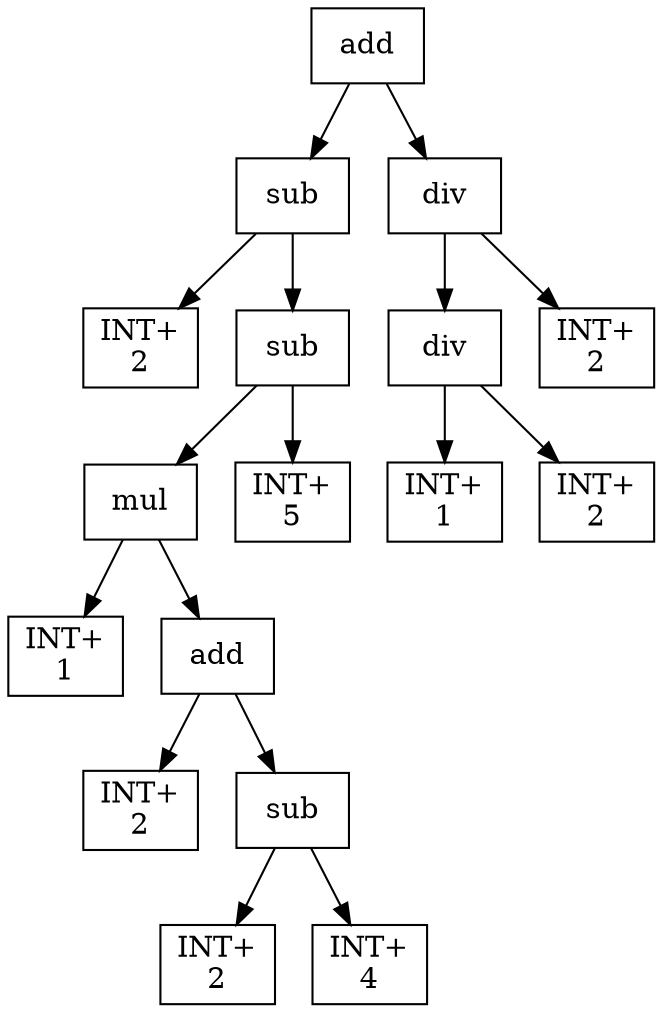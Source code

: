 digraph expr {
  node [shape=box];
  n1 [label="add"];
  n2 [label="sub"];
  n3 [label="INT+\n2"];
  n4 [label="sub"];
  n5 [label="mul"];
  n6 [label="INT+\n1"];
  n7 [label="add"];
  n8 [label="INT+\n2"];
  n9 [label="sub"];
  n10 [label="INT+\n2"];
  n11 [label="INT+\n4"];
  n9 -> n10;
  n9 -> n11;
  n7 -> n8;
  n7 -> n9;
  n5 -> n6;
  n5 -> n7;
  n12 [label="INT+\n5"];
  n4 -> n5;
  n4 -> n12;
  n2 -> n3;
  n2 -> n4;
  n13 [label="div"];
  n14 [label="div"];
  n15 [label="INT+\n1"];
  n16 [label="INT+\n2"];
  n14 -> n15;
  n14 -> n16;
  n17 [label="INT+\n2"];
  n13 -> n14;
  n13 -> n17;
  n1 -> n2;
  n1 -> n13;
}